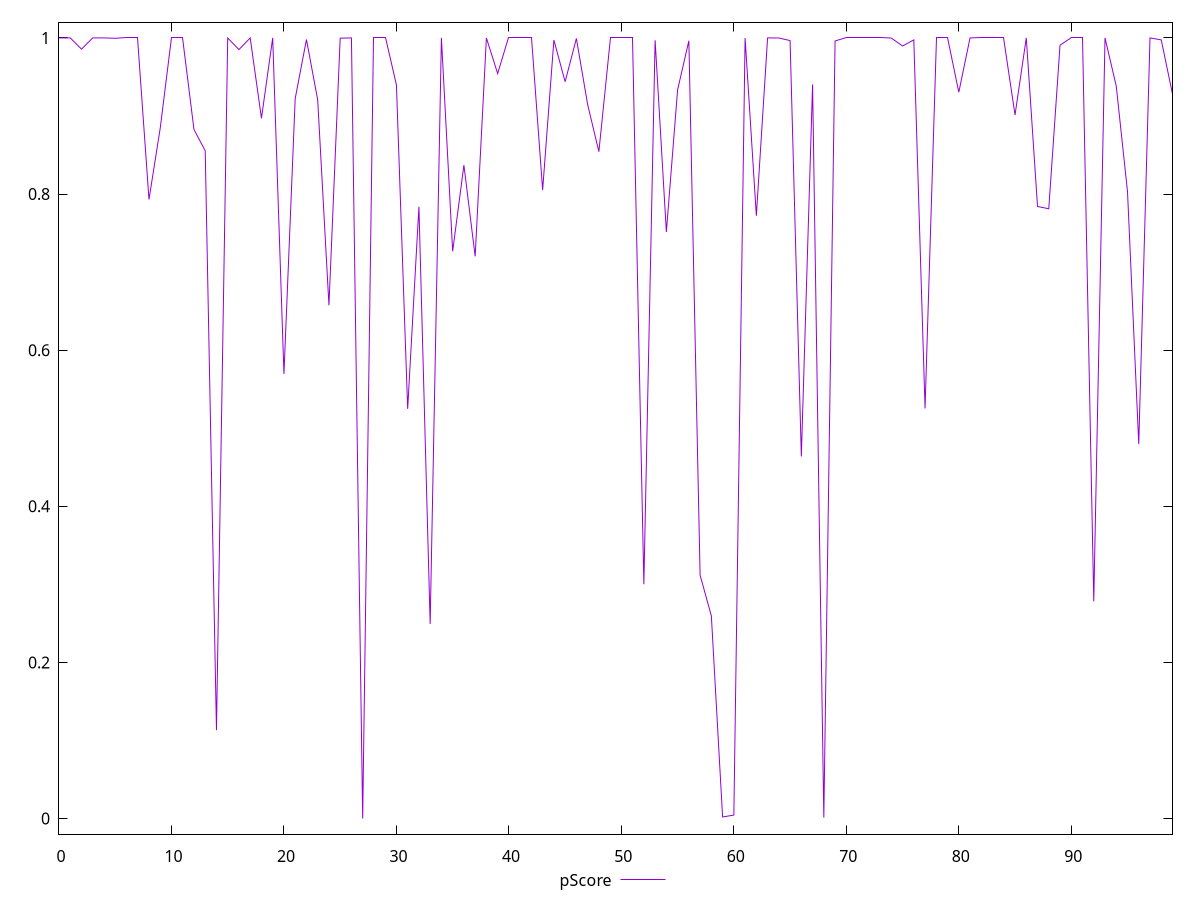 reset

$pScore <<EOF
0 0.9999968480002075
1 0.9999993380488856
2 0.9856393574449436
3 0.9999993380488856
4 0.9999987668356107
5 0.9995264043506793
6 0.9999993380488856
7 0.9999993380488856
8 0.793050863743383
9 0.8844439834776534
10 0.9999993380488856
11 0.9999993380488856
12 0.8826815171229396
13 0.8553775872387728
14 0.11327203046700984
15 0.9998305784503928
16 0.9850513471870885
17 0.9999659031207149
18 0.8971327362352519
19 0.9999993380488856
20 0.5695387574015711
21 0.9223128106365277
22 0.9979089844335859
23 0.920634649655835
24 0.6575240388473169
25 0.999659358620649
26 0.9999993380488856
27 1.5007299125624485e-8
28 0.9999993380488856
29 0.9999993380488856
30 0.9397862305893593
31 0.5247099390515308
32 0.7837340782374805
33 0.24926166882145068
34 0.9999993380488856
35 0.7266490690926669
36 0.8370287403004264
37 0.7201664970310818
38 0.9999959602767624
39 0.9542832607827845
40 0.9999993380488856
41 0.9999993380488856
42 0.9999993380488856
43 0.8051224283677332
44 0.997202367486206
45 0.9438574815643
46 0.9993389973680414
47 0.9147876112044977
48 0.8542560089703948
49 0.9999993380488856
50 0.9999993380488856
51 0.9999993380488856
52 0.3000608842035964
53 0.9970001598607534
54 0.7514016611988948
55 0.9335211335993086
56 0.996326407935431
57 0.3117648920372248
58 0.2595161215925626
59 0.002011620996176744
60 0.004370899660539385
61 0.999868516676541
62 0.7721614301835451
63 0.9999993380488856
64 0.9998794755825302
65 0.996588056247749
66 0.46384001149126985
67 0.9405088163342785
68 0.0011446488920791031
69 0.9960782251245278
70 0.9999993380488856
71 0.9999993380488856
72 0.9999993380488856
73 0.9999993380488856
74 0.9998258566638372
75 0.9896614617709591
76 0.9974555807561016
77 0.5253513104674835
78 0.9999993380488856
79 0.9999993380488856
80 0.9304158027724445
81 0.999977130559159
82 0.9999993380488856
83 0.9999993380488856
84 0.9999993380488856
85 0.9012989806024034
86 0.9999965156353745
87 0.7840549849552567
88 0.781122380740428
89 0.990660557717009
90 0.9999993380488856
91 0.9999993380488856
92 0.27822732399752576
93 0.9999993380488856
94 0.938215869369486
95 0.8030630787213631
96 0.47958414746643824
97 0.9999993380488856
98 0.9974555807561016
99 0.9280356149464356
EOF

set key outside below
set xrange [0:99]
set yrange [-0.019999971453532602:1.0199993245097174]
set trange [-0.019999971453532602:1.0199993245097174]
set terminal svg size 640, 500 enhanced background rgb 'white'
set output "report_00013_2021-02-09T12-04-24.940Z/estimated-input-latency/samples/pages+cached+noadtech+nomedia/pScore/values.svg"

plot $pScore title "pScore" with line

reset
